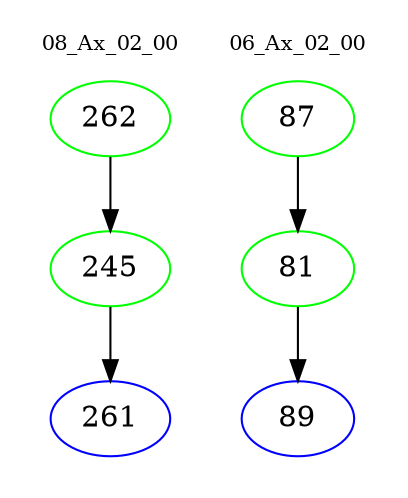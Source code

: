 digraph{
subgraph cluster_0 {
color = white
label = "08_Ax_02_00";
fontsize=10;
T0_262 [label="262", color="green"]
T0_262 -> T0_245 [color="black"]
T0_245 [label="245", color="green"]
T0_245 -> T0_261 [color="black"]
T0_261 [label="261", color="blue"]
}
subgraph cluster_1 {
color = white
label = "06_Ax_02_00";
fontsize=10;
T1_87 [label="87", color="green"]
T1_87 -> T1_81 [color="black"]
T1_81 [label="81", color="green"]
T1_81 -> T1_89 [color="black"]
T1_89 [label="89", color="blue"]
}
}
